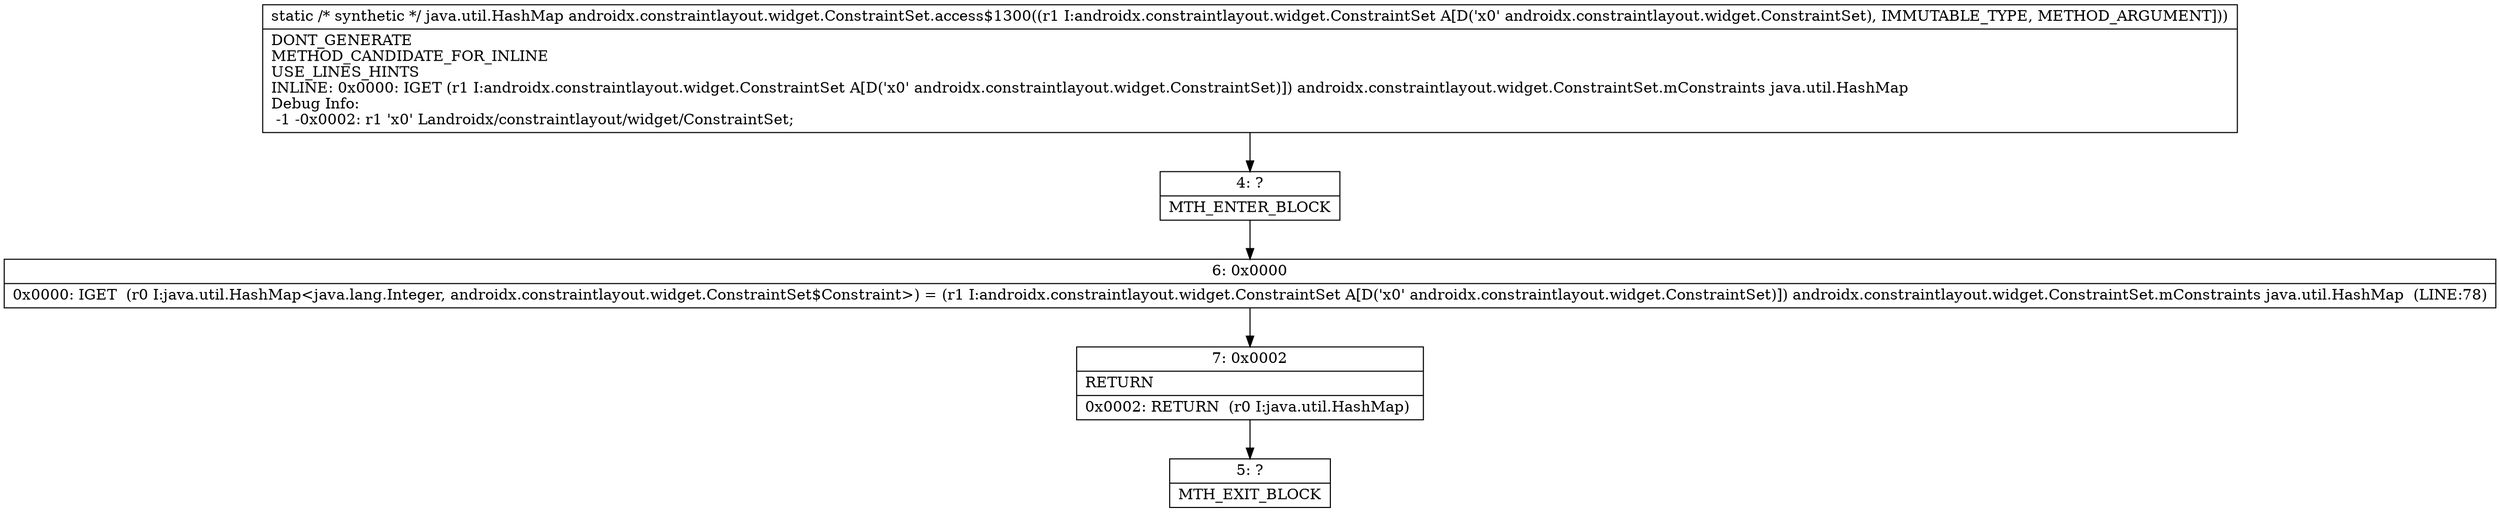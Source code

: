 digraph "CFG forandroidx.constraintlayout.widget.ConstraintSet.access$1300(Landroidx\/constraintlayout\/widget\/ConstraintSet;)Ljava\/util\/HashMap;" {
Node_4 [shape=record,label="{4\:\ ?|MTH_ENTER_BLOCK\l}"];
Node_6 [shape=record,label="{6\:\ 0x0000|0x0000: IGET  (r0 I:java.util.HashMap\<java.lang.Integer, androidx.constraintlayout.widget.ConstraintSet$Constraint\>) = (r1 I:androidx.constraintlayout.widget.ConstraintSet A[D('x0' androidx.constraintlayout.widget.ConstraintSet)]) androidx.constraintlayout.widget.ConstraintSet.mConstraints java.util.HashMap  (LINE:78)\l}"];
Node_7 [shape=record,label="{7\:\ 0x0002|RETURN\l|0x0002: RETURN  (r0 I:java.util.HashMap) \l}"];
Node_5 [shape=record,label="{5\:\ ?|MTH_EXIT_BLOCK\l}"];
MethodNode[shape=record,label="{static \/* synthetic *\/ java.util.HashMap androidx.constraintlayout.widget.ConstraintSet.access$1300((r1 I:androidx.constraintlayout.widget.ConstraintSet A[D('x0' androidx.constraintlayout.widget.ConstraintSet), IMMUTABLE_TYPE, METHOD_ARGUMENT]))  | DONT_GENERATE\lMETHOD_CANDIDATE_FOR_INLINE\lUSE_LINES_HINTS\lINLINE: 0x0000: IGET  (r1 I:androidx.constraintlayout.widget.ConstraintSet A[D('x0' androidx.constraintlayout.widget.ConstraintSet)]) androidx.constraintlayout.widget.ConstraintSet.mConstraints java.util.HashMap\lDebug Info:\l  \-1 \-0x0002: r1 'x0' Landroidx\/constraintlayout\/widget\/ConstraintSet;\l}"];
MethodNode -> Node_4;Node_4 -> Node_6;
Node_6 -> Node_7;
Node_7 -> Node_5;
}

